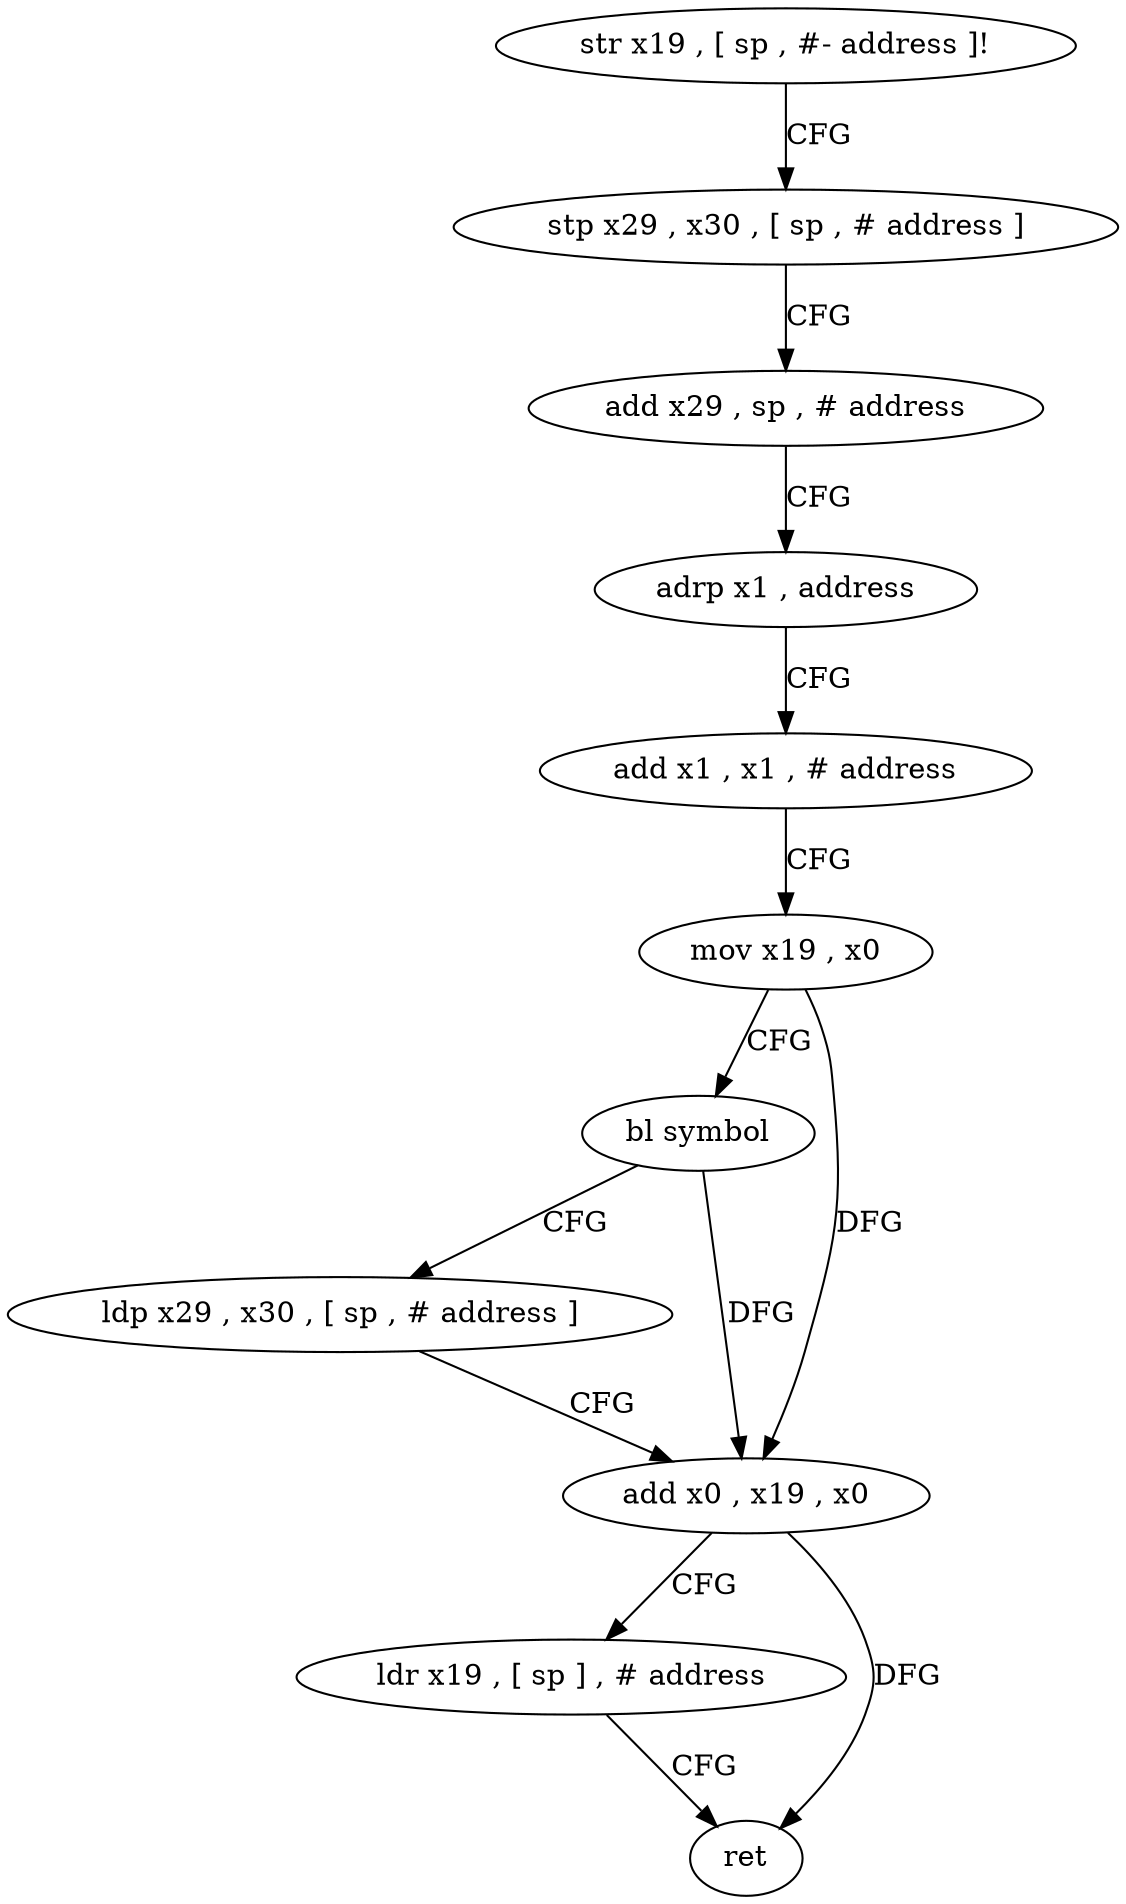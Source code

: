 digraph "func" {
"4235600" [label = "str x19 , [ sp , #- address ]!" ]
"4235604" [label = "stp x29 , x30 , [ sp , # address ]" ]
"4235608" [label = "add x29 , sp , # address" ]
"4235612" [label = "adrp x1 , address" ]
"4235616" [label = "add x1 , x1 , # address" ]
"4235620" [label = "mov x19 , x0" ]
"4235624" [label = "bl symbol" ]
"4235628" [label = "ldp x29 , x30 , [ sp , # address ]" ]
"4235632" [label = "add x0 , x19 , x0" ]
"4235636" [label = "ldr x19 , [ sp ] , # address" ]
"4235640" [label = "ret" ]
"4235600" -> "4235604" [ label = "CFG" ]
"4235604" -> "4235608" [ label = "CFG" ]
"4235608" -> "4235612" [ label = "CFG" ]
"4235612" -> "4235616" [ label = "CFG" ]
"4235616" -> "4235620" [ label = "CFG" ]
"4235620" -> "4235624" [ label = "CFG" ]
"4235620" -> "4235632" [ label = "DFG" ]
"4235624" -> "4235628" [ label = "CFG" ]
"4235624" -> "4235632" [ label = "DFG" ]
"4235628" -> "4235632" [ label = "CFG" ]
"4235632" -> "4235636" [ label = "CFG" ]
"4235632" -> "4235640" [ label = "DFG" ]
"4235636" -> "4235640" [ label = "CFG" ]
}
